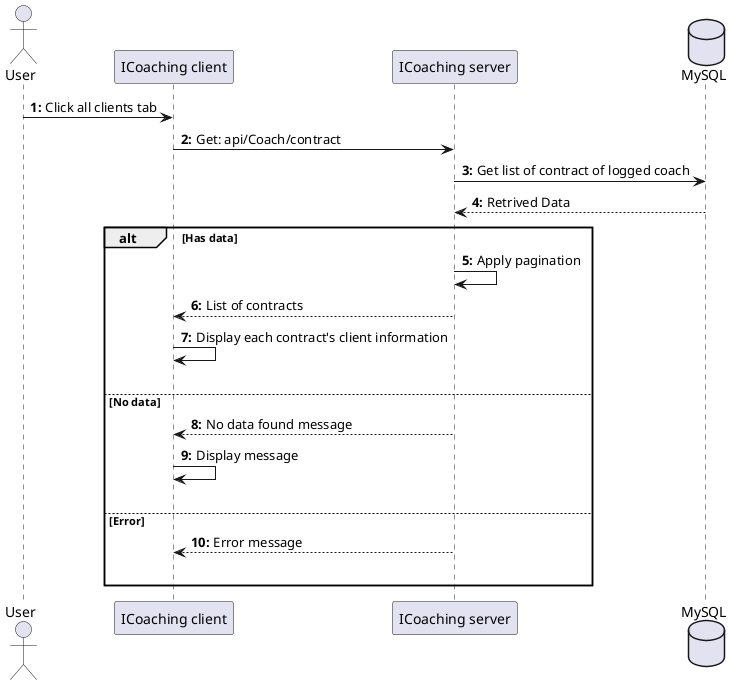 @startuml ViewAllCoachClients

actor User as user
participant "ICoaching client" as client
participant "ICoaching server" as server 
database "MySQL" as db

autonumber "<b>0:"

user -> client : Click all clients tab
client -> server : Get: api/Coach/contract
server -> db : Get list of contract of logged coach
db --> server : Retrived Data

alt Has data
    server -> server : Apply pagination
    server --> client : List of contracts
    client -> client : Display each contract's client information
    |||

else No data
    server --> client : No data found message
    client -> client : Display message 
    |||

else Error
    server --> client : Error message
    |||
end 

@enduml